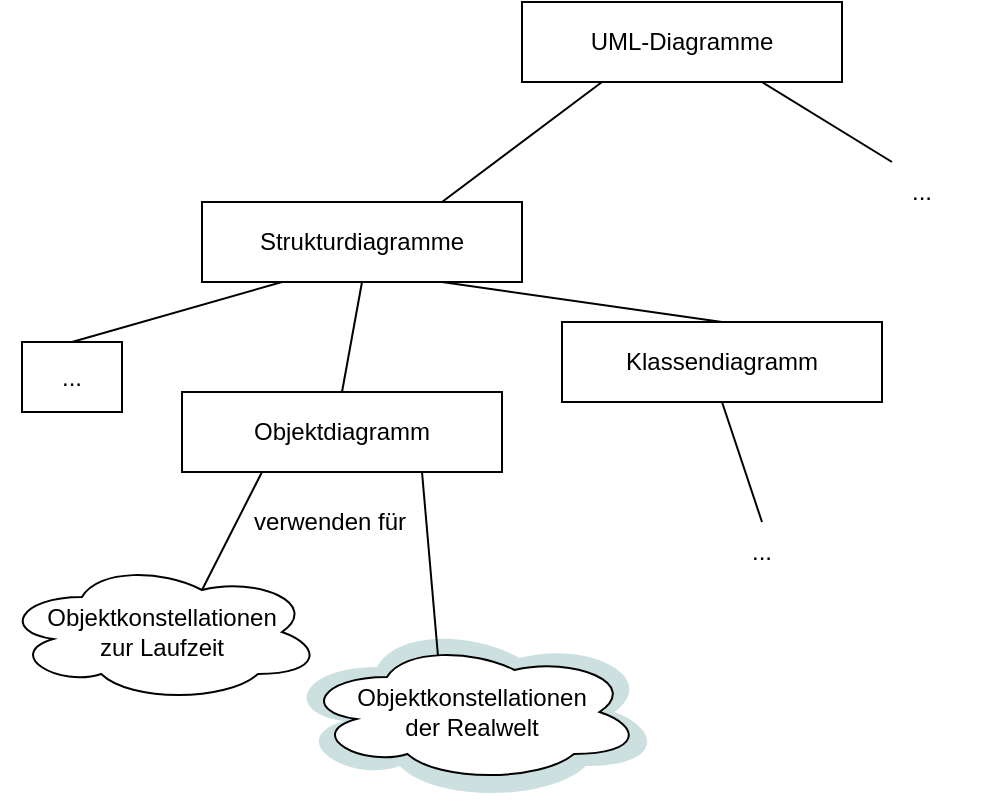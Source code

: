 <mxfile version="20.8.20" type="device"><diagram name="Seite-1" id="Buf-V82mNLHq6IPBUSCK"><mxGraphModel dx="1050" dy="566" grid="1" gridSize="10" guides="1" tooltips="1" connect="1" arrows="1" fold="1" page="1" pageScale="1" pageWidth="827" pageHeight="1169" math="0" shadow="0"><root><mxCell id="0"/><mxCell id="1" parent="0"/><mxCell id="8EC7erHqmfX4kJkwVbU8-1" value="" style="ellipse;shape=cloud;whiteSpace=wrap;html=1;fillColor=#006666;fillOpacity=20;strokeColor=none;" vertex="1" parent="1"><mxGeometry x="160" y="330" width="190" height="90" as="geometry"/></mxCell><mxCell id="10NsXPcwAe8AEz9bs2Zb-1" value="UML-Diagramme" style="rounded=0;whiteSpace=wrap;html=1;" parent="1" vertex="1"><mxGeometry x="280" y="20" width="160" height="40" as="geometry"/></mxCell><mxCell id="10NsXPcwAe8AEz9bs2Zb-3" value="Strukturdiagramme" style="rounded=0;whiteSpace=wrap;html=1;" parent="1" vertex="1"><mxGeometry x="120" y="120" width="160" height="40" as="geometry"/></mxCell><mxCell id="10NsXPcwAe8AEz9bs2Zb-5" value="Objektdiagramm" style="rounded=0;whiteSpace=wrap;html=1;" parent="1" vertex="1"><mxGeometry x="110" y="215" width="160" height="40" as="geometry"/></mxCell><mxCell id="10NsXPcwAe8AEz9bs2Zb-6" value="Klassendiagramm" style="rounded=0;whiteSpace=wrap;html=1;" parent="1" vertex="1"><mxGeometry x="300" y="180" width="160" height="40" as="geometry"/></mxCell><mxCell id="10NsXPcwAe8AEz9bs2Zb-7" value="..." style="rounded=0;whiteSpace=wrap;html=1;" parent="1" vertex="1"><mxGeometry x="30" y="190" width="50" height="35" as="geometry"/></mxCell><mxCell id="10NsXPcwAe8AEz9bs2Zb-10" value="Objektkonstellationen&lt;br&gt;zur Laufzeit" style="ellipse;shape=cloud;whiteSpace=wrap;html=1;" parent="1" vertex="1"><mxGeometry x="20" y="300" width="160" height="70" as="geometry"/></mxCell><mxCell id="10NsXPcwAe8AEz9bs2Zb-11" value="Objektkonstellationen&lt;br&gt;der Realwelt" style="ellipse;shape=cloud;whiteSpace=wrap;html=1;" parent="1" vertex="1"><mxGeometry x="170" y="340" width="170" height="70" as="geometry"/></mxCell><mxCell id="10NsXPcwAe8AEz9bs2Zb-13" value="" style="endArrow=none;html=1;rounded=0;entryX=0.25;entryY=1;entryDx=0;entryDy=0;exitX=0.75;exitY=0;exitDx=0;exitDy=0;" parent="1" source="10NsXPcwAe8AEz9bs2Zb-3" target="10NsXPcwAe8AEz9bs2Zb-1" edge="1"><mxGeometry width="50" height="50" relative="1" as="geometry"><mxPoint x="350" y="150" as="sourcePoint"/><mxPoint x="400" y="100" as="targetPoint"/></mxGeometry></mxCell><mxCell id="10NsXPcwAe8AEz9bs2Zb-15" value="" style="endArrow=none;html=1;rounded=0;exitX=0.5;exitY=0;exitDx=0;exitDy=0;entryX=0.25;entryY=1;entryDx=0;entryDy=0;" parent="1" source="10NsXPcwAe8AEz9bs2Zb-7" target="10NsXPcwAe8AEz9bs2Zb-3" edge="1"><mxGeometry width="50" height="50" relative="1" as="geometry"><mxPoint x="390" y="320" as="sourcePoint"/><mxPoint x="190" y="190" as="targetPoint"/></mxGeometry></mxCell><mxCell id="10NsXPcwAe8AEz9bs2Zb-16" value="" style="endArrow=none;html=1;rounded=0;entryX=0.5;entryY=1;entryDx=0;entryDy=0;exitX=0.5;exitY=0;exitDx=0;exitDy=0;" parent="1" source="10NsXPcwAe8AEz9bs2Zb-5" target="10NsXPcwAe8AEz9bs2Zb-3" edge="1"><mxGeometry width="50" height="50" relative="1" as="geometry"><mxPoint x="390" y="320" as="sourcePoint"/><mxPoint x="440" y="270" as="targetPoint"/></mxGeometry></mxCell><mxCell id="10NsXPcwAe8AEz9bs2Zb-17" value="" style="endArrow=none;html=1;rounded=0;entryX=0.75;entryY=1;entryDx=0;entryDy=0;exitX=0.5;exitY=0;exitDx=0;exitDy=0;" parent="1" source="10NsXPcwAe8AEz9bs2Zb-6" target="10NsXPcwAe8AEz9bs2Zb-3" edge="1"><mxGeometry width="50" height="50" relative="1" as="geometry"><mxPoint x="390" y="320" as="sourcePoint"/><mxPoint x="440" y="270" as="targetPoint"/></mxGeometry></mxCell><mxCell id="10NsXPcwAe8AEz9bs2Zb-20" value="" style="endArrow=none;html=1;rounded=0;entryX=0.25;entryY=1;entryDx=0;entryDy=0;exitX=0.625;exitY=0.2;exitDx=0;exitDy=0;exitPerimeter=0;" parent="1" source="10NsXPcwAe8AEz9bs2Zb-10" target="10NsXPcwAe8AEz9bs2Zb-5" edge="1"><mxGeometry width="50" height="50" relative="1" as="geometry"><mxPoint x="390" y="320" as="sourcePoint"/><mxPoint x="440" y="270" as="targetPoint"/></mxGeometry></mxCell><mxCell id="10NsXPcwAe8AEz9bs2Zb-21" value="" style="endArrow=none;html=1;rounded=0;entryX=0.75;entryY=1;entryDx=0;entryDy=0;exitX=0.4;exitY=0.1;exitDx=0;exitDy=0;exitPerimeter=0;" parent="1" source="10NsXPcwAe8AEz9bs2Zb-11" target="10NsXPcwAe8AEz9bs2Zb-5" edge="1"><mxGeometry width="50" height="50" relative="1" as="geometry"><mxPoint x="390" y="320" as="sourcePoint"/><mxPoint x="440" y="270" as="targetPoint"/></mxGeometry></mxCell><mxCell id="10NsXPcwAe8AEz9bs2Zb-26" value="verwenden für" style="text;html=1;strokeColor=none;fillColor=none;align=center;verticalAlign=middle;whiteSpace=wrap;rounded=0;" parent="1" vertex="1"><mxGeometry x="144" y="270" width="80" height="20" as="geometry"/></mxCell><mxCell id="Yi1FiPtXAFcOY1d8Ir0r-1" value="..." style="rounded=0;whiteSpace=wrap;html=1;strokeColor=none;fillColor=none;" parent="1" vertex="1"><mxGeometry x="450" y="100" width="60" height="30" as="geometry"/></mxCell><mxCell id="Yi1FiPtXAFcOY1d8Ir0r-2" value="" style="endArrow=none;html=1;rounded=0;entryX=0.25;entryY=0;entryDx=0;entryDy=0;" parent="1" target="Yi1FiPtXAFcOY1d8Ir0r-1" edge="1"><mxGeometry width="50" height="50" relative="1" as="geometry"><mxPoint x="400" y="60" as="sourcePoint"/><mxPoint x="555" y="10" as="targetPoint"/></mxGeometry></mxCell><mxCell id="Yi1FiPtXAFcOY1d8Ir0r-3" value="..." style="rounded=0;whiteSpace=wrap;html=1;strokeColor=none;fillColor=none;" parent="1" vertex="1"><mxGeometry x="370" y="280" width="60" height="30" as="geometry"/></mxCell><mxCell id="Yi1FiPtXAFcOY1d8Ir0r-4" value="" style="endArrow=none;html=1;rounded=0;entryX=0.5;entryY=1;entryDx=0;entryDy=0;exitX=0.5;exitY=0;exitDx=0;exitDy=0;" parent="1" source="Yi1FiPtXAFcOY1d8Ir0r-3" target="10NsXPcwAe8AEz9bs2Zb-6" edge="1"><mxGeometry width="50" height="50" relative="1" as="geometry"><mxPoint x="590" y="285" as="sourcePoint"/><mxPoint x="640" y="235" as="targetPoint"/></mxGeometry></mxCell></root></mxGraphModel></diagram></mxfile>